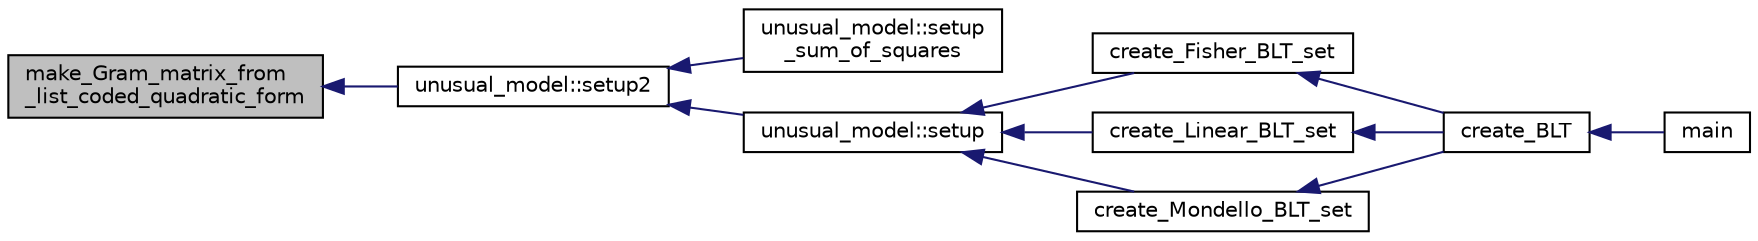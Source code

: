 digraph "make_Gram_matrix_from_list_coded_quadratic_form"
{
  edge [fontname="Helvetica",fontsize="10",labelfontname="Helvetica",labelfontsize="10"];
  node [fontname="Helvetica",fontsize="10",shape=record];
  rankdir="LR";
  Node6167 [label="make_Gram_matrix_from\l_list_coded_quadratic_form",height=0.2,width=0.4,color="black", fillcolor="grey75", style="filled", fontcolor="black"];
  Node6167 -> Node6168 [dir="back",color="midnightblue",fontsize="10",style="solid",fontname="Helvetica"];
  Node6168 [label="unusual_model::setup2",height=0.2,width=0.4,color="black", fillcolor="white", style="filled",URL="$dc/d50/classunusual__model.html#a00f7da705c24f863338828447abf7aae"];
  Node6168 -> Node6169 [dir="back",color="midnightblue",fontsize="10",style="solid",fontname="Helvetica"];
  Node6169 [label="unusual_model::setup\l_sum_of_squares",height=0.2,width=0.4,color="black", fillcolor="white", style="filled",URL="$dc/d50/classunusual__model.html#ab330b51451b34a5291ee5707ef725eff"];
  Node6168 -> Node6170 [dir="back",color="midnightblue",fontsize="10",style="solid",fontname="Helvetica"];
  Node6170 [label="unusual_model::setup",height=0.2,width=0.4,color="black", fillcolor="white", style="filled",URL="$dc/d50/classunusual__model.html#adb517fd342dd2ed2d0cc117211ac1c0d"];
  Node6170 -> Node6171 [dir="back",color="midnightblue",fontsize="10",style="solid",fontname="Helvetica"];
  Node6171 [label="create_Fisher_BLT_set",height=0.2,width=0.4,color="black", fillcolor="white", style="filled",URL="$d4/d67/geometry_8h.html#ad970fc96c238a422a64338691f8b91cc"];
  Node6171 -> Node6172 [dir="back",color="midnightblue",fontsize="10",style="solid",fontname="Helvetica"];
  Node6172 [label="create_BLT",height=0.2,width=0.4,color="black", fillcolor="white", style="filled",URL="$d4/d67/geometry_8h.html#a5a6f4081a90668e2e95f8e4886d241d9"];
  Node6172 -> Node6173 [dir="back",color="midnightblue",fontsize="10",style="solid",fontname="Helvetica"];
  Node6173 [label="main",height=0.2,width=0.4,color="black", fillcolor="white", style="filled",URL="$d4/d6e/make__something_8_c.html#a217dbf8b442f20279ea00b898af96f52"];
  Node6170 -> Node6174 [dir="back",color="midnightblue",fontsize="10",style="solid",fontname="Helvetica"];
  Node6174 [label="create_Linear_BLT_set",height=0.2,width=0.4,color="black", fillcolor="white", style="filled",URL="$d4/d67/geometry_8h.html#a9a35af1dd478ad49c6922240bfff89dd"];
  Node6174 -> Node6172 [dir="back",color="midnightblue",fontsize="10",style="solid",fontname="Helvetica"];
  Node6170 -> Node6175 [dir="back",color="midnightblue",fontsize="10",style="solid",fontname="Helvetica"];
  Node6175 [label="create_Mondello_BLT_set",height=0.2,width=0.4,color="black", fillcolor="white", style="filled",URL="$d4/d67/geometry_8h.html#ab6f68b0ad3b8ccc37d88073576930ea8"];
  Node6175 -> Node6172 [dir="back",color="midnightblue",fontsize="10",style="solid",fontname="Helvetica"];
}
